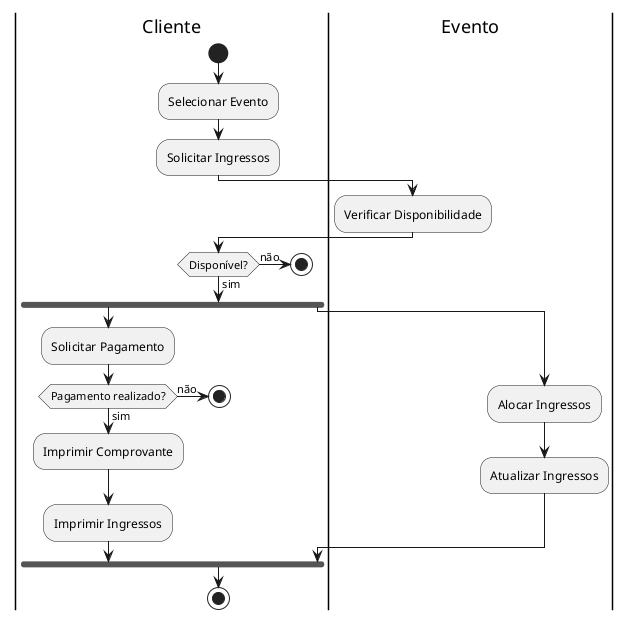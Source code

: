 @startuml "Comprar Ingresso"
|Cliente|
start

:Selecionar Evento;
:Solicitar Ingressos;
|Evento|
:Verificar Disponibilidade;
|Cliente|
if (Disponível?) then (sim)
    fork
        :Solicitar Pagamento;
        if (Pagamento realizado?) then (sim)
            :Imprimir Comprovante;
            :Imprimir Ingressos;
        else (não)
            stop
        end if
    fork again
        |Evento|
        :Alocar Ingressos;
        :Atualizar Ingressos;
    |Cliente|
    end fork
else (não)
    stop
end if

stop
@enduml